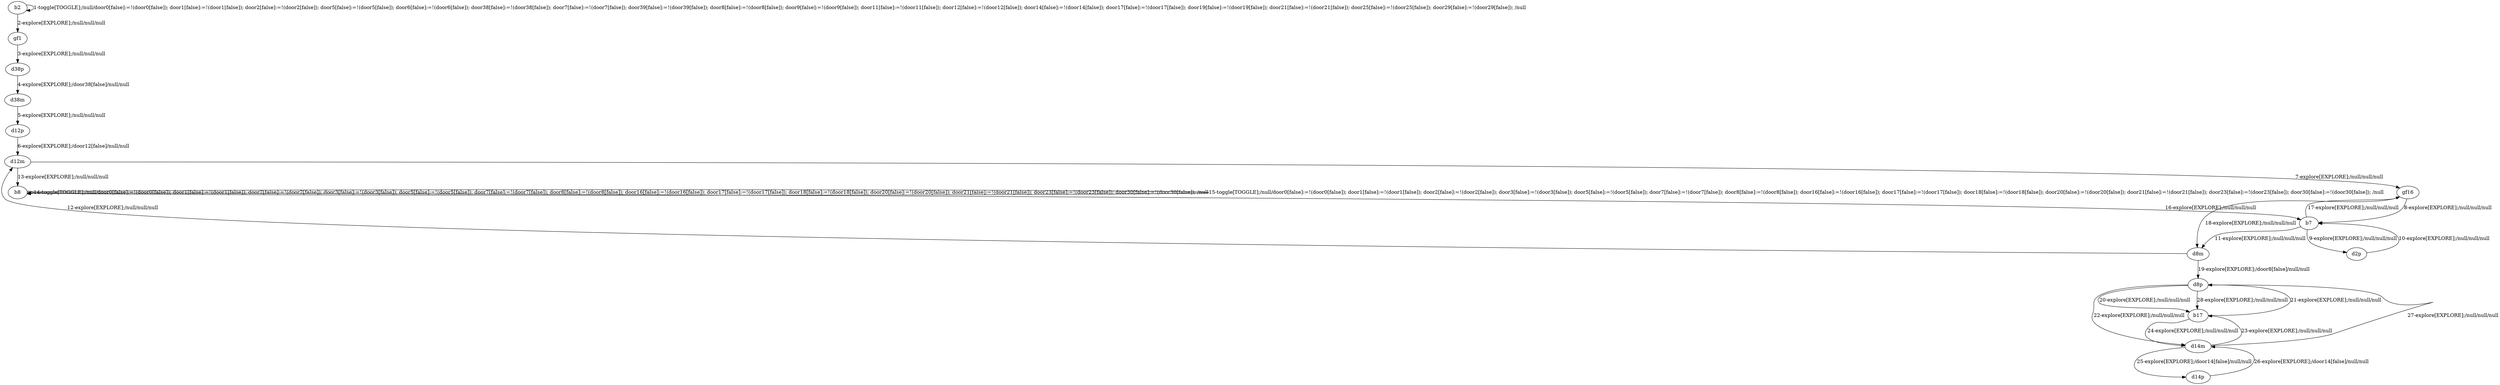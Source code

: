 # Total number of goals covered by this test: 1
# d14m --> b17

digraph g {
"b2" -> "b2" [label = "1-toggle[TOGGLE];/null/door0[false]:=!(door0[false]); door1[false]:=!(door1[false]); door2[false]:=!(door2[false]); door5[false]:=!(door5[false]); door6[false]:=!(door6[false]); door38[false]:=!(door38[false]); door7[false]:=!(door7[false]); door39[false]:=!(door39[false]); door8[false]:=!(door8[false]); door9[false]:=!(door9[false]); door11[false]:=!(door11[false]); door12[false]:=!(door12[false]); door14[false]:=!(door14[false]); door17[false]:=!(door17[false]); door19[false]:=!(door19[false]); door21[false]:=!(door21[false]); door25[false]:=!(door25[false]); door29[false]:=!(door29[false]); /null"];
"b2" -> "gf1" [label = "2-explore[EXPLORE];/null/null/null"];
"gf1" -> "d38p" [label = "3-explore[EXPLORE];/null/null/null"];
"d38p" -> "d38m" [label = "4-explore[EXPLORE];/door38[false]/null/null"];
"d38m" -> "d12p" [label = "5-explore[EXPLORE];/null/null/null"];
"d12p" -> "d12m" [label = "6-explore[EXPLORE];/door12[false]/null/null"];
"d12m" -> "gf16" [label = "7-explore[EXPLORE];/null/null/null"];
"gf16" -> "b7" [label = "8-explore[EXPLORE];/null/null/null"];
"b7" -> "d2p" [label = "9-explore[EXPLORE];/null/null/null"];
"d2p" -> "b7" [label = "10-explore[EXPLORE];/null/null/null"];
"b7" -> "d8m" [label = "11-explore[EXPLORE];/null/null/null"];
"d8m" -> "d12m" [label = "12-explore[EXPLORE];/null/null/null"];
"d12m" -> "b8" [label = "13-explore[EXPLORE];/null/null/null"];
"b8" -> "b8" [label = "14-toggle[TOGGLE];/null/door0[false]:=!(door0[false]); door1[false]:=!(door1[false]); door2[false]:=!(door2[false]); door3[false]:=!(door3[false]); door5[false]:=!(door5[false]); door7[false]:=!(door7[false]); door8[false]:=!(door8[false]); door16[false]:=!(door16[false]); door17[false]:=!(door17[false]); door18[false]:=!(door18[false]); door20[false]:=!(door20[false]); door21[false]:=!(door21[false]); door23[false]:=!(door23[false]); door30[false]:=!(door30[false]); /null"];
"b8" -> "b8" [label = "15-toggle[TOGGLE];/null/door0[false]:=!(door0[false]); door1[false]:=!(door1[false]); door2[false]:=!(door2[false]); door3[false]:=!(door3[false]); door5[false]:=!(door5[false]); door7[false]:=!(door7[false]); door8[false]:=!(door8[false]); door16[false]:=!(door16[false]); door17[false]:=!(door17[false]); door18[false]:=!(door18[false]); door20[false]:=!(door20[false]); door21[false]:=!(door21[false]); door23[false]:=!(door23[false]); door30[false]:=!(door30[false]); /null"];
"b8" -> "b7" [label = "16-explore[EXPLORE];/null/null/null"];
"b7" -> "gf16" [label = "17-explore[EXPLORE];/null/null/null"];
"gf16" -> "d8m" [label = "18-explore[EXPLORE];/null/null/null"];
"d8m" -> "d8p" [label = "19-explore[EXPLORE];/door8[false]/null/null"];
"d8p" -> "b17" [label = "20-explore[EXPLORE];/null/null/null"];
"b17" -> "d8p" [label = "21-explore[EXPLORE];/null/null/null"];
"d8p" -> "d14m" [label = "22-explore[EXPLORE];/null/null/null"];
"d14m" -> "b17" [label = "23-explore[EXPLORE];/null/null/null"];
"b17" -> "d14m" [label = "24-explore[EXPLORE];/null/null/null"];
"d14m" -> "d14p" [label = "25-explore[EXPLORE];/door14[false]/null/null"];
"d14p" -> "d14m" [label = "26-explore[EXPLORE];/door14[false]/null/null"];
"d14m" -> "d8p" [label = "27-explore[EXPLORE];/null/null/null"];
"d8p" -> "b17" [label = "28-explore[EXPLORE];/null/null/null"];
}